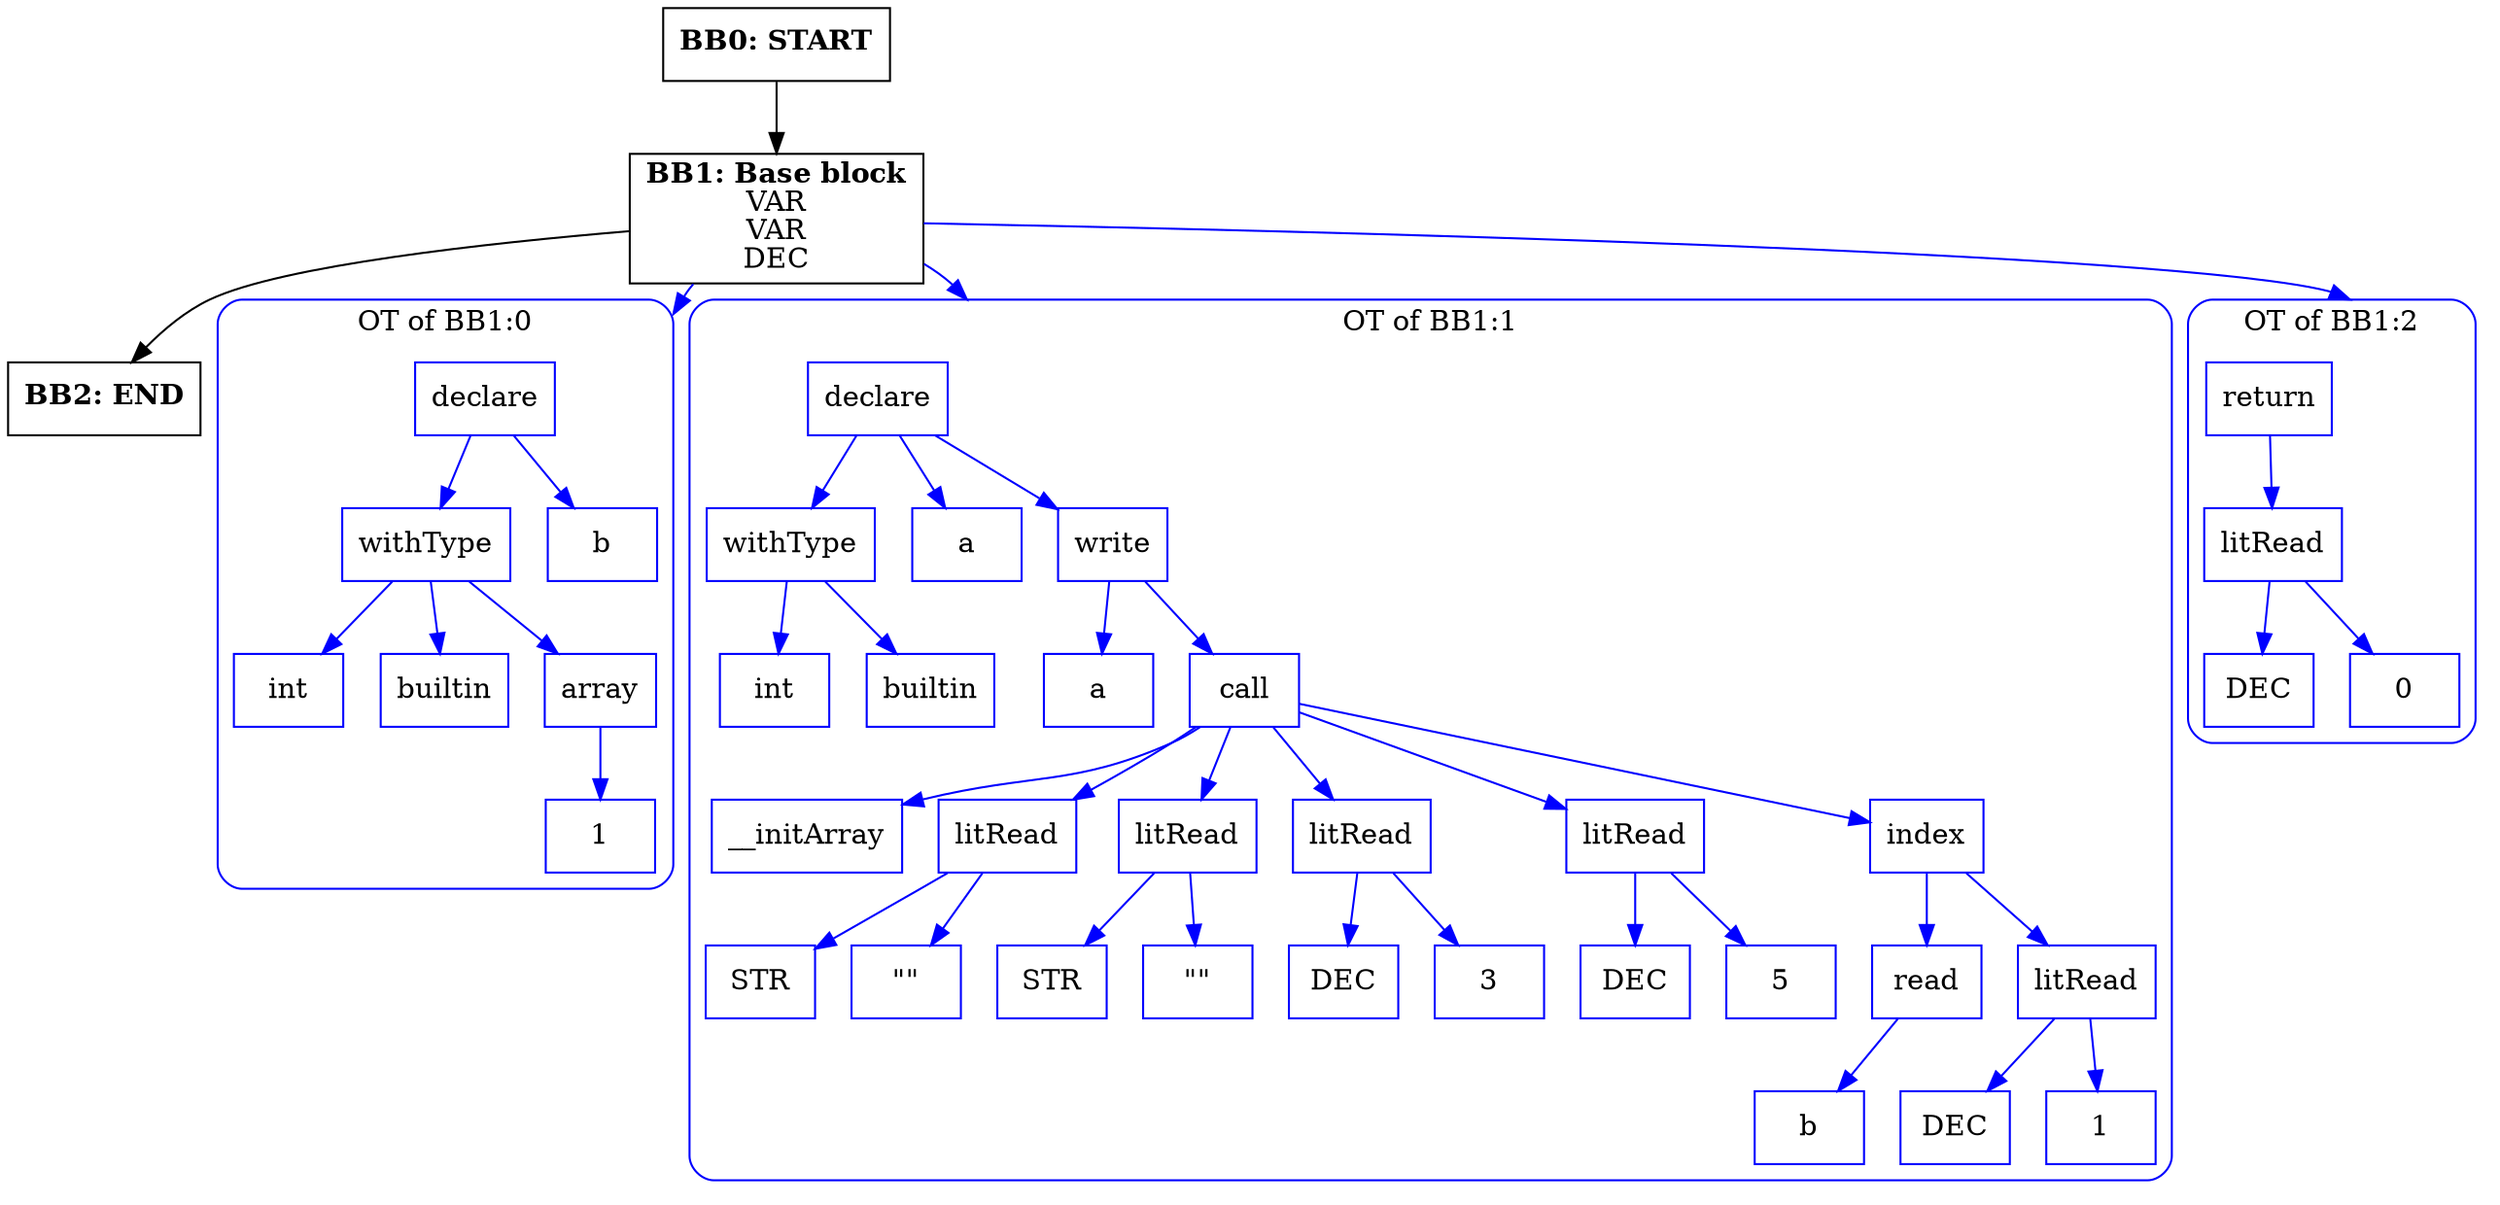 digraph CFG {
    compound=true;
    graph [splines=true];
    node [shape=rectangle];

    BB2 [label=<<B>BB2: END</B><BR ALIGN="CENTER"/>>];
    BB1 [label=<<B>BB1: Base block</B><BR ALIGN="CENTER"/>VAR<BR ALIGN="CENTER"/>VAR<BR ALIGN="CENTER"/>DEC<BR ALIGN="CENTER"/>>];
    subgraph cluster_instruction0 {
        label = "OT of BB1:0";
        style=rounded;
        color=blue;
        entry0 [shape=point, style=invis];
        node0 [label="declare", color=blue];
        node1 [label="withType", color=blue];
        node2 [label="int", color=blue];
        node1 -> node2[color=blue];
        node3 [label="builtin", color=blue];
        node1 -> node3[color=blue];
        node4 [label="array", color=blue];
        node5 [label="1", color=blue];
        node4 -> node5[color=blue];
        node1 -> node4[color=blue];
        node0 -> node1[color=blue];
        node6 [label="b", color=blue];
        node0 -> node6[color=blue];
    }
    BB1 -> entry0 [lhead=cluster_instruction0, color=blue];
    subgraph cluster_instruction1 {
        label = "OT of BB1:1";
        style=rounded;
        color=blue;
        entry1 [shape=point, style=invis];
        node7 [label="declare", color=blue];
        node8 [label="withType", color=blue];
        node9 [label="int", color=blue];
        node8 -> node9[color=blue];
        node10 [label="builtin", color=blue];
        node8 -> node10[color=blue];
        node7 -> node8[color=blue];
        node11 [label="a", color=blue];
        node7 -> node11[color=blue];
        node12 [label="write", color=blue];
        node13 [label="a", color=blue];
        node12 -> node13[color=blue];
        node14 [label="call", color=blue];
        node15 [label="__initArray", color=blue];
        node14 -> node15[color=blue];
        node16 [label="litRead", color=blue];
        node17 [label="STR", color=blue];
        node16 -> node17[color=blue];
        node18 [label="\"\"", color=blue];
        node16 -> node18[color=blue];
        node14 -> node16[color=blue];
        node19 [label="litRead", color=blue];
        node20 [label="STR", color=blue];
        node19 -> node20[color=blue];
        node21 [label="\"\"", color=blue];
        node19 -> node21[color=blue];
        node14 -> node19[color=blue];
        node22 [label="litRead", color=blue];
        node23 [label="DEC", color=blue];
        node22 -> node23[color=blue];
        node24 [label="3", color=blue];
        node22 -> node24[color=blue];
        node14 -> node22[color=blue];
        node25 [label="litRead", color=blue];
        node26 [label="DEC", color=blue];
        node25 -> node26[color=blue];
        node27 [label="5", color=blue];
        node25 -> node27[color=blue];
        node14 -> node25[color=blue];
        node28 [label="index", color=blue];
        node29 [label="read", color=blue];
        node30 [label="b", color=blue];
        node29 -> node30[color=blue];
        node28 -> node29[color=blue];
        node31 [label="litRead", color=blue];
        node32 [label="DEC", color=blue];
        node31 -> node32[color=blue];
        node33 [label="1", color=blue];
        node31 -> node33[color=blue];
        node28 -> node31[color=blue];
        node14 -> node28[color=blue];
        node12 -> node14[color=blue];
        node7 -> node12[color=blue];
    }
    BB1 -> entry1 [lhead=cluster_instruction1, color=blue];
    subgraph cluster_instruction2 {
        label = "OT of BB1:2";
        style=rounded;
        color=blue;
        entry2 [shape=point, style=invis];
        node34 [label="return", color=blue];
        node35 [label="litRead", color=blue];
        node36 [label="DEC", color=blue];
        node35 -> node36[color=blue];
        node37 [label="0", color=blue];
        node35 -> node37[color=blue];
        node34 -> node35[color=blue];
    }
    BB1 -> entry2 [lhead=cluster_instruction2, color=blue];
    BB0 [label=<<B>BB0: START</B><BR ALIGN="CENTER"/>>];

    BB1 -> BB2;
    BB0 -> BB1;
}

